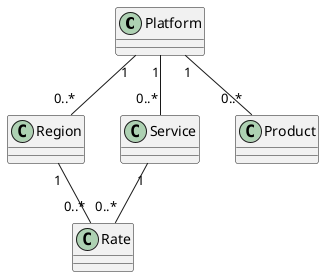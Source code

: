 @startuml Platform CD

class Platform {
}

class Region {
}

Platform "1" -- "0..*" Region

class Service {
}

Platform "1" -- "0..*" Service

class Product {
}

Platform "1" -- "0..*" Product



Region "1" -- "0..*" Rate
Service "1" -- "0..*" Rate

@enduml